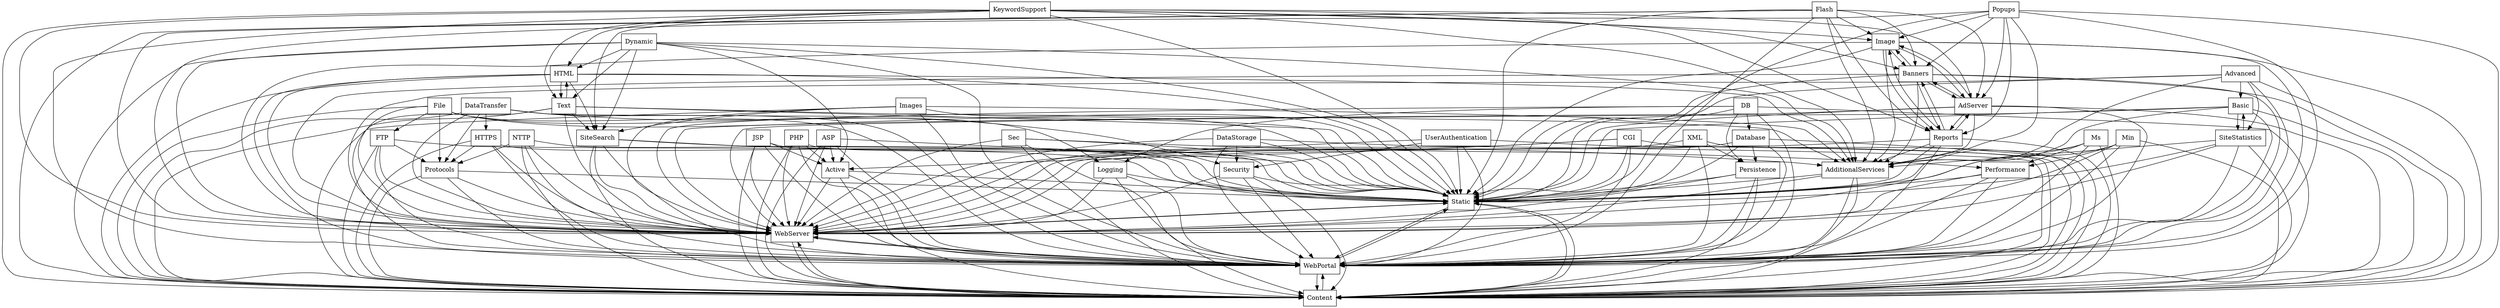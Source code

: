 digraph{
graph [rankdir=TB];
node [shape=box];
edge [arrowhead=normal];
0[label="SiteSearch",]
1[label="Protocols",]
2[label="Persistence",]
3[label="Database",]
4[label="ASP",]
5[label="Static",]
6[label="Ms",]
7[label="WebServer",]
8[label="Images",]
9[label="Logging",]
10[label="Flash",]
11[label="KeywordSupport",]
12[label="HTML",]
13[label="Image",]
14[label="Performance",]
15[label="Content",]
16[label="Min",]
17[label="HTTPS",]
18[label="FTP",]
19[label="AdditionalServices",]
20[label="Popups",]
21[label="File",]
22[label="DB",]
23[label="Banners",]
24[label="DataTransfer",]
25[label="Sec",]
26[label="Security",]
27[label="Text",]
28[label="Basic",]
29[label="Advanced",]
30[label="Active",]
31[label="NTTP",]
32[label="DataStorage",]
33[label="AdServer",]
34[label="Reports",]
35[label="PHP",]
36[label="JSP",]
37[label="Dynamic",]
38[label="SiteStatistics",]
39[label="CGI",]
40[label="XML",]
41[label="WebPortal",]
42[label="UserAuthentication",]
0->5[label="",]
0->7[label="",]
0->15[label="",]
0->19[label="",]
0->41[label="",]
1->5[label="",]
1->7[label="",]
1->15[label="",]
1->41[label="",]
2->5[label="",]
2->7[label="",]
2->15[label="",]
2->41[label="",]
3->2[label="",]
3->5[label="",]
3->7[label="",]
3->15[label="",]
3->41[label="",]
4->5[label="",]
4->7[label="",]
4->15[label="",]
4->30[label="",]
4->41[label="",]
5->7[label="",]
5->15[label="",]
5->41[label="",]
6->5[label="",]
6->7[label="",]
6->14[label="",]
6->15[label="",]
6->41[label="",]
7->5[label="",]
7->15[label="",]
7->41[label="",]
8->0[label="",]
8->5[label="",]
8->7[label="",]
8->15[label="",]
8->19[label="",]
8->41[label="",]
9->5[label="",]
9->7[label="",]
9->15[label="",]
9->41[label="",]
10->5[label="",]
10->7[label="",]
10->13[label="",]
10->15[label="",]
10->19[label="",]
10->23[label="",]
10->33[label="",]
10->34[label="",]
10->41[label="",]
11->0[label="",]
11->5[label="",]
11->7[label="",]
11->12[label="",]
11->13[label="",]
11->15[label="",]
11->19[label="",]
11->23[label="",]
11->27[label="",]
11->33[label="",]
11->34[label="",]
11->41[label="",]
12->0[label="",]
12->5[label="",]
12->7[label="",]
12->15[label="",]
12->19[label="",]
12->27[label="",]
12->41[label="",]
13->5[label="",]
13->7[label="",]
13->15[label="",]
13->19[label="",]
13->23[label="",]
13->33[label="",]
13->34[label="",]
13->41[label="",]
14->5[label="",]
14->7[label="",]
14->15[label="",]
14->41[label="",]
15->5[label="",]
15->7[label="",]
15->41[label="",]
16->5[label="",]
16->7[label="",]
16->14[label="",]
16->15[label="",]
16->41[label="",]
17->1[label="",]
17->5[label="",]
17->7[label="",]
17->15[label="",]
17->41[label="",]
18->1[label="",]
18->5[label="",]
18->7[label="",]
18->15[label="",]
18->41[label="",]
19->5[label="",]
19->7[label="",]
19->15[label="",]
19->41[label="",]
20->5[label="",]
20->7[label="",]
20->13[label="",]
20->15[label="",]
20->19[label="",]
20->23[label="",]
20->33[label="",]
20->34[label="",]
20->41[label="",]
21->1[label="",]
21->5[label="",]
21->7[label="",]
21->9[label="",]
21->15[label="",]
21->18[label="",]
21->41[label="",]
22->2[label="",]
22->3[label="",]
22->5[label="",]
22->7[label="",]
22->9[label="",]
22->15[label="",]
22->41[label="",]
23->5[label="",]
23->7[label="",]
23->13[label="",]
23->15[label="",]
23->19[label="",]
23->33[label="",]
23->34[label="",]
23->41[label="",]
24->1[label="",]
24->5[label="",]
24->7[label="",]
24->15[label="",]
24->17[label="",]
24->26[label="",]
24->41[label="",]
25->5[label="",]
25->7[label="",]
25->14[label="",]
25->15[label="",]
25->41[label="",]
26->5[label="",]
26->7[label="",]
26->15[label="",]
26->41[label="",]
27->0[label="",]
27->5[label="",]
27->7[label="",]
27->12[label="",]
27->15[label="",]
27->19[label="",]
27->41[label="",]
28->5[label="",]
28->7[label="",]
28->15[label="",]
28->19[label="",]
28->38[label="",]
28->41[label="",]
29->5[label="",]
29->7[label="",]
29->15[label="",]
29->19[label="",]
29->28[label="",]
29->38[label="",]
29->41[label="",]
30->5[label="",]
30->7[label="",]
30->15[label="",]
30->41[label="",]
31->1[label="",]
31->5[label="",]
31->7[label="",]
31->15[label="",]
31->41[label="",]
32->5[label="",]
32->7[label="",]
32->15[label="",]
32->26[label="",]
32->41[label="",]
33->5[label="",]
33->7[label="",]
33->13[label="",]
33->15[label="",]
33->19[label="",]
33->23[label="",]
33->34[label="",]
33->41[label="",]
34->5[label="",]
34->7[label="",]
34->13[label="",]
34->15[label="",]
34->19[label="",]
34->23[label="",]
34->33[label="",]
34->41[label="",]
35->5[label="",]
35->7[label="",]
35->15[label="",]
35->30[label="",]
35->41[label="",]
36->5[label="",]
36->7[label="",]
36->15[label="",]
36->30[label="",]
36->41[label="",]
37->0[label="",]
37->5[label="",]
37->7[label="",]
37->12[label="",]
37->15[label="",]
37->19[label="",]
37->27[label="",]
37->30[label="",]
37->41[label="",]
38->5[label="",]
38->7[label="",]
38->15[label="",]
38->19[label="",]
38->28[label="",]
38->41[label="",]
39->5[label="",]
39->7[label="",]
39->15[label="",]
39->30[label="",]
39->41[label="",]
40->2[label="",]
40->5[label="",]
40->7[label="",]
40->15[label="",]
40->41[label="",]
41->5[label="",]
41->7[label="",]
41->15[label="",]
42->5[label="",]
42->7[label="",]
42->15[label="",]
42->26[label="",]
42->41[label="",]
}
